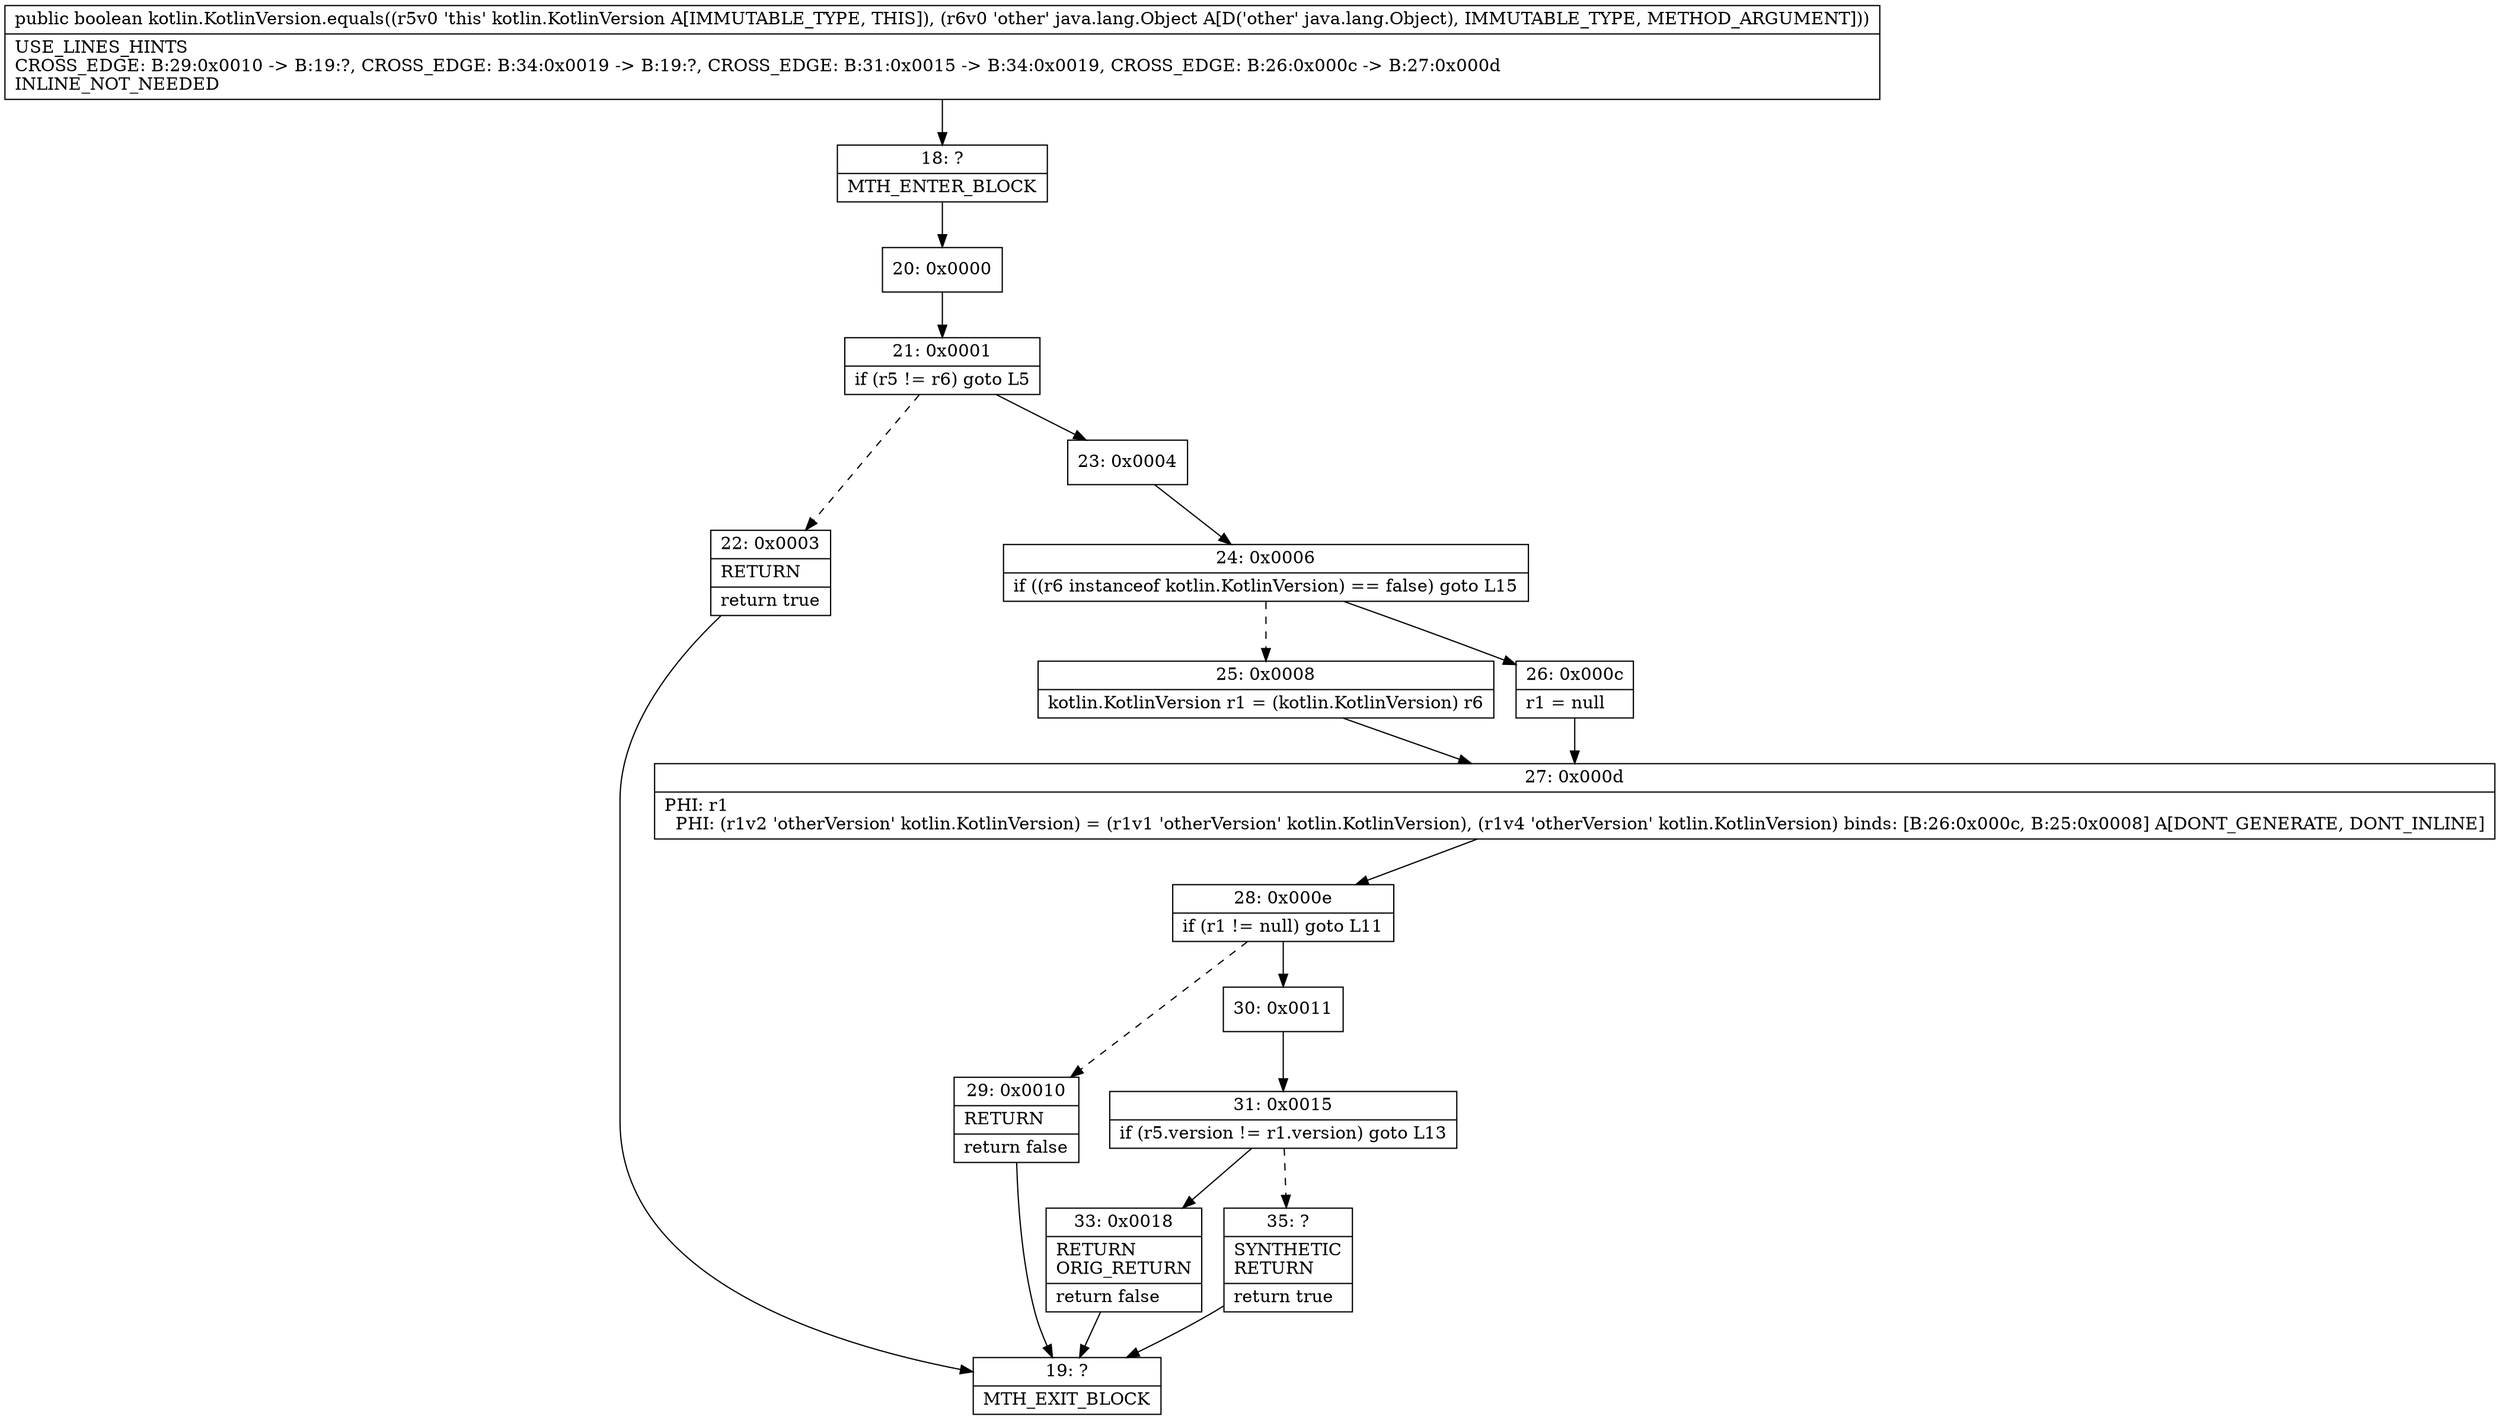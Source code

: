 digraph "CFG forkotlin.KotlinVersion.equals(Ljava\/lang\/Object;)Z" {
Node_18 [shape=record,label="{18\:\ ?|MTH_ENTER_BLOCK\l}"];
Node_20 [shape=record,label="{20\:\ 0x0000}"];
Node_21 [shape=record,label="{21\:\ 0x0001|if (r5 != r6) goto L5\l}"];
Node_22 [shape=record,label="{22\:\ 0x0003|RETURN\l|return true\l}"];
Node_19 [shape=record,label="{19\:\ ?|MTH_EXIT_BLOCK\l}"];
Node_23 [shape=record,label="{23\:\ 0x0004}"];
Node_24 [shape=record,label="{24\:\ 0x0006|if ((r6 instanceof kotlin.KotlinVersion) == false) goto L15\l}"];
Node_25 [shape=record,label="{25\:\ 0x0008|kotlin.KotlinVersion r1 = (kotlin.KotlinVersion) r6\l}"];
Node_27 [shape=record,label="{27\:\ 0x000d|PHI: r1 \l  PHI: (r1v2 'otherVersion' kotlin.KotlinVersion) = (r1v1 'otherVersion' kotlin.KotlinVersion), (r1v4 'otherVersion' kotlin.KotlinVersion) binds: [B:26:0x000c, B:25:0x0008] A[DONT_GENERATE, DONT_INLINE]\l}"];
Node_28 [shape=record,label="{28\:\ 0x000e|if (r1 != null) goto L11\l}"];
Node_29 [shape=record,label="{29\:\ 0x0010|RETURN\l|return false\l}"];
Node_30 [shape=record,label="{30\:\ 0x0011}"];
Node_31 [shape=record,label="{31\:\ 0x0015|if (r5.version != r1.version) goto L13\l}"];
Node_33 [shape=record,label="{33\:\ 0x0018|RETURN\lORIG_RETURN\l|return false\l}"];
Node_35 [shape=record,label="{35\:\ ?|SYNTHETIC\lRETURN\l|return true\l}"];
Node_26 [shape=record,label="{26\:\ 0x000c|r1 = null\l}"];
MethodNode[shape=record,label="{public boolean kotlin.KotlinVersion.equals((r5v0 'this' kotlin.KotlinVersion A[IMMUTABLE_TYPE, THIS]), (r6v0 'other' java.lang.Object A[D('other' java.lang.Object), IMMUTABLE_TYPE, METHOD_ARGUMENT]))  | USE_LINES_HINTS\lCROSS_EDGE: B:29:0x0010 \-\> B:19:?, CROSS_EDGE: B:34:0x0019 \-\> B:19:?, CROSS_EDGE: B:31:0x0015 \-\> B:34:0x0019, CROSS_EDGE: B:26:0x000c \-\> B:27:0x000d\lINLINE_NOT_NEEDED\l}"];
MethodNode -> Node_18;Node_18 -> Node_20;
Node_20 -> Node_21;
Node_21 -> Node_22[style=dashed];
Node_21 -> Node_23;
Node_22 -> Node_19;
Node_23 -> Node_24;
Node_24 -> Node_25[style=dashed];
Node_24 -> Node_26;
Node_25 -> Node_27;
Node_27 -> Node_28;
Node_28 -> Node_29[style=dashed];
Node_28 -> Node_30;
Node_29 -> Node_19;
Node_30 -> Node_31;
Node_31 -> Node_33;
Node_31 -> Node_35[style=dashed];
Node_33 -> Node_19;
Node_35 -> Node_19;
Node_26 -> Node_27;
}

